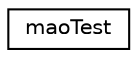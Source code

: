digraph "Graphical Class Hierarchy"
{
  edge [fontname="Helvetica",fontsize="10",labelfontname="Helvetica",labelfontsize="10"];
  node [fontname="Helvetica",fontsize="10",shape=record];
  rankdir="LR";
  Node0 [label="maoTest",height=0.2,width=0.4,color="black", fillcolor="white", style="filled",URL="$structmaoTest.html"];
}
